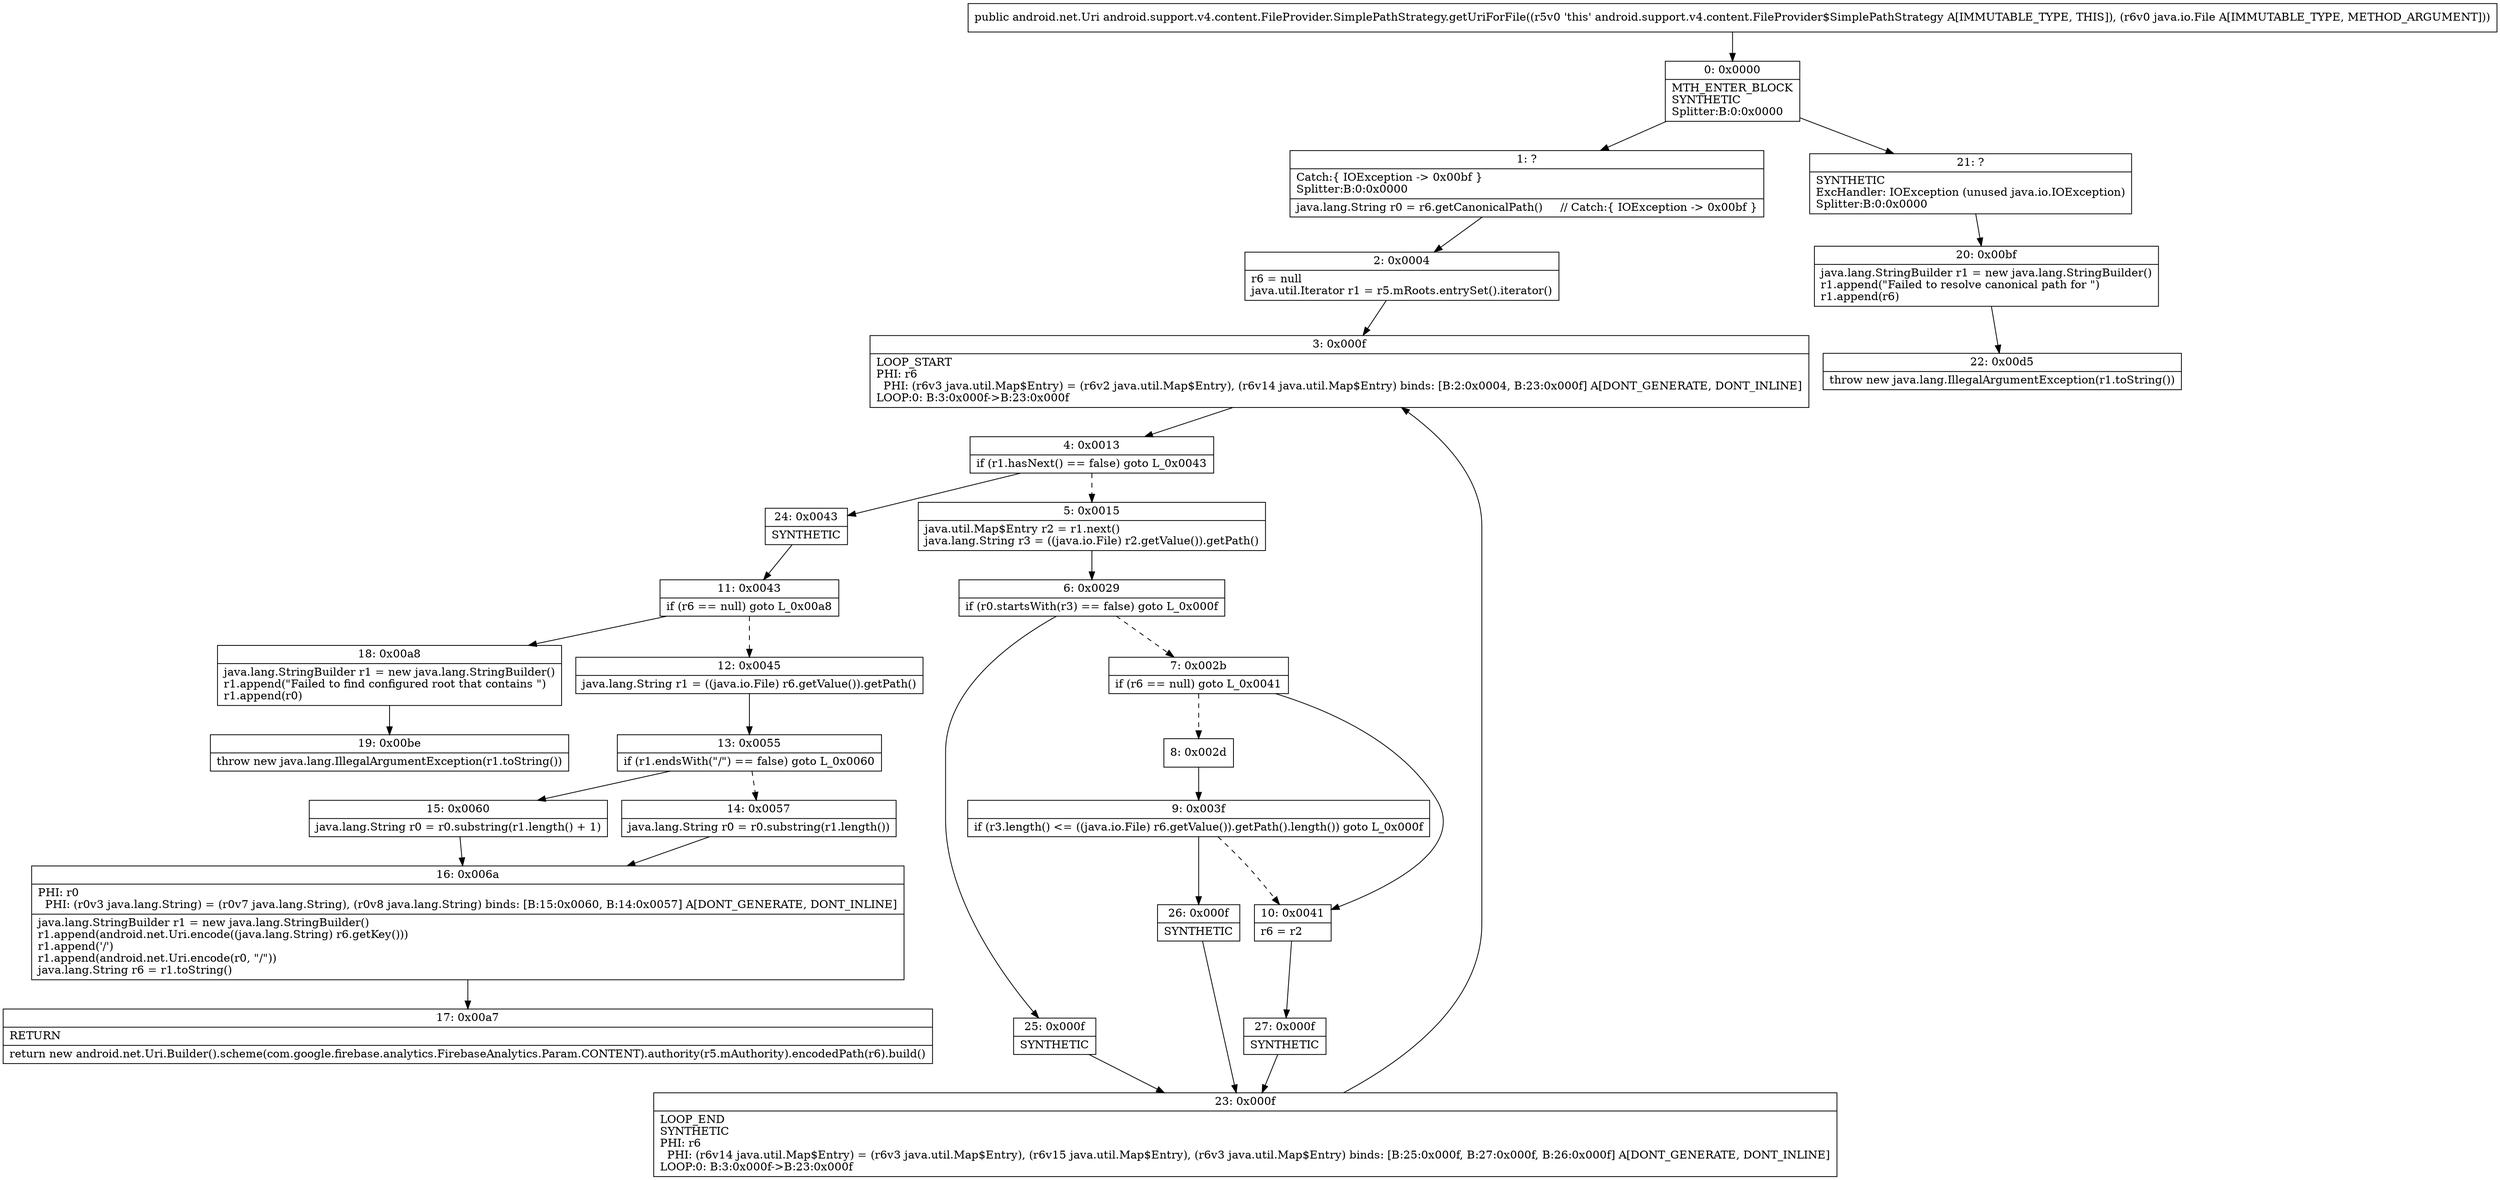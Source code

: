 digraph "CFG forandroid.support.v4.content.FileProvider.SimplePathStrategy.getUriForFile(Ljava\/io\/File;)Landroid\/net\/Uri;" {
Node_0 [shape=record,label="{0\:\ 0x0000|MTH_ENTER_BLOCK\lSYNTHETIC\lSplitter:B:0:0x0000\l}"];
Node_1 [shape=record,label="{1\:\ ?|Catch:\{ IOException \-\> 0x00bf \}\lSplitter:B:0:0x0000\l|java.lang.String r0 = r6.getCanonicalPath()     \/\/ Catch:\{ IOException \-\> 0x00bf \}\l}"];
Node_2 [shape=record,label="{2\:\ 0x0004|r6 = null\ljava.util.Iterator r1 = r5.mRoots.entrySet().iterator()\l}"];
Node_3 [shape=record,label="{3\:\ 0x000f|LOOP_START\lPHI: r6 \l  PHI: (r6v3 java.util.Map$Entry) = (r6v2 java.util.Map$Entry), (r6v14 java.util.Map$Entry) binds: [B:2:0x0004, B:23:0x000f] A[DONT_GENERATE, DONT_INLINE]\lLOOP:0: B:3:0x000f\-\>B:23:0x000f\l}"];
Node_4 [shape=record,label="{4\:\ 0x0013|if (r1.hasNext() == false) goto L_0x0043\l}"];
Node_5 [shape=record,label="{5\:\ 0x0015|java.util.Map$Entry r2 = r1.next()\ljava.lang.String r3 = ((java.io.File) r2.getValue()).getPath()\l}"];
Node_6 [shape=record,label="{6\:\ 0x0029|if (r0.startsWith(r3) == false) goto L_0x000f\l}"];
Node_7 [shape=record,label="{7\:\ 0x002b|if (r6 == null) goto L_0x0041\l}"];
Node_8 [shape=record,label="{8\:\ 0x002d}"];
Node_9 [shape=record,label="{9\:\ 0x003f|if (r3.length() \<= ((java.io.File) r6.getValue()).getPath().length()) goto L_0x000f\l}"];
Node_10 [shape=record,label="{10\:\ 0x0041|r6 = r2\l}"];
Node_11 [shape=record,label="{11\:\ 0x0043|if (r6 == null) goto L_0x00a8\l}"];
Node_12 [shape=record,label="{12\:\ 0x0045|java.lang.String r1 = ((java.io.File) r6.getValue()).getPath()\l}"];
Node_13 [shape=record,label="{13\:\ 0x0055|if (r1.endsWith(\"\/\") == false) goto L_0x0060\l}"];
Node_14 [shape=record,label="{14\:\ 0x0057|java.lang.String r0 = r0.substring(r1.length())\l}"];
Node_15 [shape=record,label="{15\:\ 0x0060|java.lang.String r0 = r0.substring(r1.length() + 1)\l}"];
Node_16 [shape=record,label="{16\:\ 0x006a|PHI: r0 \l  PHI: (r0v3 java.lang.String) = (r0v7 java.lang.String), (r0v8 java.lang.String) binds: [B:15:0x0060, B:14:0x0057] A[DONT_GENERATE, DONT_INLINE]\l|java.lang.StringBuilder r1 = new java.lang.StringBuilder()\lr1.append(android.net.Uri.encode((java.lang.String) r6.getKey()))\lr1.append('\/')\lr1.append(android.net.Uri.encode(r0, \"\/\"))\ljava.lang.String r6 = r1.toString()\l}"];
Node_17 [shape=record,label="{17\:\ 0x00a7|RETURN\l|return new android.net.Uri.Builder().scheme(com.google.firebase.analytics.FirebaseAnalytics.Param.CONTENT).authority(r5.mAuthority).encodedPath(r6).build()\l}"];
Node_18 [shape=record,label="{18\:\ 0x00a8|java.lang.StringBuilder r1 = new java.lang.StringBuilder()\lr1.append(\"Failed to find configured root that contains \")\lr1.append(r0)\l}"];
Node_19 [shape=record,label="{19\:\ 0x00be|throw new java.lang.IllegalArgumentException(r1.toString())\l}"];
Node_20 [shape=record,label="{20\:\ 0x00bf|java.lang.StringBuilder r1 = new java.lang.StringBuilder()\lr1.append(\"Failed to resolve canonical path for \")\lr1.append(r6)\l}"];
Node_21 [shape=record,label="{21\:\ ?|SYNTHETIC\lExcHandler: IOException (unused java.io.IOException)\lSplitter:B:0:0x0000\l}"];
Node_22 [shape=record,label="{22\:\ 0x00d5|throw new java.lang.IllegalArgumentException(r1.toString())\l}"];
Node_23 [shape=record,label="{23\:\ 0x000f|LOOP_END\lSYNTHETIC\lPHI: r6 \l  PHI: (r6v14 java.util.Map$Entry) = (r6v3 java.util.Map$Entry), (r6v15 java.util.Map$Entry), (r6v3 java.util.Map$Entry) binds: [B:25:0x000f, B:27:0x000f, B:26:0x000f] A[DONT_GENERATE, DONT_INLINE]\lLOOP:0: B:3:0x000f\-\>B:23:0x000f\l}"];
Node_24 [shape=record,label="{24\:\ 0x0043|SYNTHETIC\l}"];
Node_25 [shape=record,label="{25\:\ 0x000f|SYNTHETIC\l}"];
Node_26 [shape=record,label="{26\:\ 0x000f|SYNTHETIC\l}"];
Node_27 [shape=record,label="{27\:\ 0x000f|SYNTHETIC\l}"];
MethodNode[shape=record,label="{public android.net.Uri android.support.v4.content.FileProvider.SimplePathStrategy.getUriForFile((r5v0 'this' android.support.v4.content.FileProvider$SimplePathStrategy A[IMMUTABLE_TYPE, THIS]), (r6v0 java.io.File A[IMMUTABLE_TYPE, METHOD_ARGUMENT])) }"];
MethodNode -> Node_0;
Node_0 -> Node_1;
Node_0 -> Node_21;
Node_1 -> Node_2;
Node_2 -> Node_3;
Node_3 -> Node_4;
Node_4 -> Node_5[style=dashed];
Node_4 -> Node_24;
Node_5 -> Node_6;
Node_6 -> Node_7[style=dashed];
Node_6 -> Node_25;
Node_7 -> Node_8[style=dashed];
Node_7 -> Node_10;
Node_8 -> Node_9;
Node_9 -> Node_10[style=dashed];
Node_9 -> Node_26;
Node_10 -> Node_27;
Node_11 -> Node_12[style=dashed];
Node_11 -> Node_18;
Node_12 -> Node_13;
Node_13 -> Node_14[style=dashed];
Node_13 -> Node_15;
Node_14 -> Node_16;
Node_15 -> Node_16;
Node_16 -> Node_17;
Node_18 -> Node_19;
Node_20 -> Node_22;
Node_21 -> Node_20;
Node_23 -> Node_3;
Node_24 -> Node_11;
Node_25 -> Node_23;
Node_26 -> Node_23;
Node_27 -> Node_23;
}

